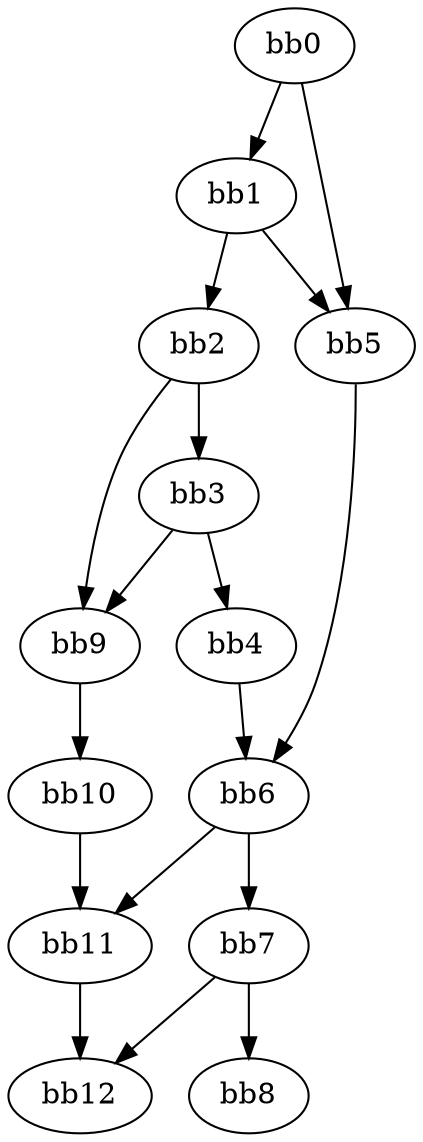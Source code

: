 digraph {
    0 [ label = "bb0\l" ]
    1 [ label = "bb1\l" ]
    2 [ label = "bb2\l" ]
    3 [ label = "bb3\l" ]
    4 [ label = "bb4\l" ]
    5 [ label = "bb5\l" ]
    6 [ label = "bb6\l" ]
    7 [ label = "bb7\l" ]
    8 [ label = "bb8\l" ]
    9 [ label = "bb9\l" ]
    10 [ label = "bb10\l" ]
    11 [ label = "bb11\l" ]
    12 [ label = "bb12\l" ]
    0 -> 1 [ ]
    0 -> 5 [ ]
    1 -> 2 [ ]
    1 -> 5 [ ]
    2 -> 3 [ ]
    2 -> 9 [ ]
    3 -> 4 [ ]
    3 -> 9 [ ]
    4 -> 6 [ ]
    5 -> 6 [ ]
    6 -> 7 [ ]
    6 -> 11 [ ]
    7 -> 8 [ ]
    7 -> 12 [ ]
    9 -> 10 [ ]
    10 -> 11 [ ]
    11 -> 12 [ ]
}

